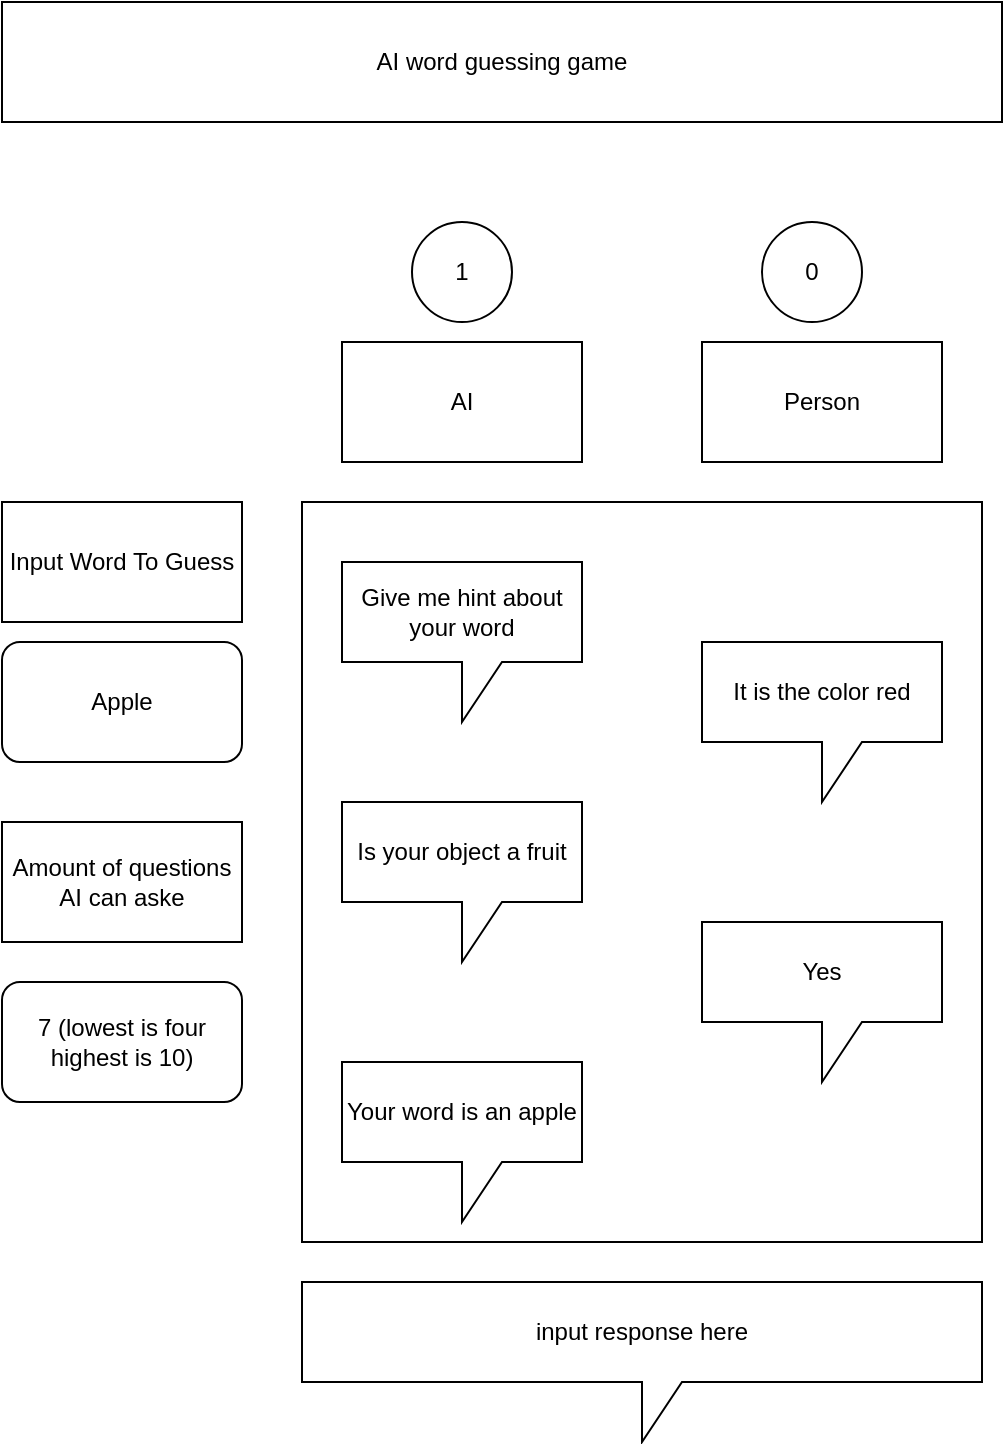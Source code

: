 <mxfile version="22.1.18" type="device">
  <diagram name="Page-1" id="QLQD6-oswOPc0AK_1FRh">
    <mxGraphModel dx="1434" dy="784" grid="1" gridSize="10" guides="1" tooltips="1" connect="1" arrows="1" fold="1" page="1" pageScale="1" pageWidth="850" pageHeight="1100" math="0" shadow="0">
      <root>
        <mxCell id="0" />
        <mxCell id="1" parent="0" />
        <mxCell id="WKpE_o8dJfG4XsIsdrhm-1" value="Input Word To Guess" style="rounded=0;whiteSpace=wrap;html=1;" vertex="1" parent="1">
          <mxGeometry x="140" y="300" width="120" height="60" as="geometry" />
        </mxCell>
        <mxCell id="WKpE_o8dJfG4XsIsdrhm-2" value="" style="rounded=0;whiteSpace=wrap;html=1;" vertex="1" parent="1">
          <mxGeometry x="290" y="300" width="340" height="370" as="geometry" />
        </mxCell>
        <mxCell id="WKpE_o8dJfG4XsIsdrhm-3" value="Give me hint about your word" style="shape=callout;whiteSpace=wrap;html=1;perimeter=calloutPerimeter;" vertex="1" parent="1">
          <mxGeometry x="310" y="330" width="120" height="80" as="geometry" />
        </mxCell>
        <mxCell id="WKpE_o8dJfG4XsIsdrhm-4" value="AI" style="rounded=0;whiteSpace=wrap;html=1;" vertex="1" parent="1">
          <mxGeometry x="310" y="220" width="120" height="60" as="geometry" />
        </mxCell>
        <mxCell id="WKpE_o8dJfG4XsIsdrhm-5" value="It is the color red" style="shape=callout;whiteSpace=wrap;html=1;perimeter=calloutPerimeter;" vertex="1" parent="1">
          <mxGeometry x="490" y="370" width="120" height="80" as="geometry" />
        </mxCell>
        <mxCell id="WKpE_o8dJfG4XsIsdrhm-6" value="Person" style="rounded=0;whiteSpace=wrap;html=1;" vertex="1" parent="1">
          <mxGeometry x="490" y="220" width="120" height="60" as="geometry" />
        </mxCell>
        <mxCell id="WKpE_o8dJfG4XsIsdrhm-7" value="Apple" style="rounded=1;whiteSpace=wrap;html=1;" vertex="1" parent="1">
          <mxGeometry x="140" y="370" width="120" height="60" as="geometry" />
        </mxCell>
        <mxCell id="WKpE_o8dJfG4XsIsdrhm-9" value="Is your object a fruit" style="shape=callout;whiteSpace=wrap;html=1;perimeter=calloutPerimeter;" vertex="1" parent="1">
          <mxGeometry x="310" y="450" width="120" height="80" as="geometry" />
        </mxCell>
        <mxCell id="WKpE_o8dJfG4XsIsdrhm-10" value="Yes" style="shape=callout;whiteSpace=wrap;html=1;perimeter=calloutPerimeter;" vertex="1" parent="1">
          <mxGeometry x="490" y="510" width="120" height="80" as="geometry" />
        </mxCell>
        <mxCell id="WKpE_o8dJfG4XsIsdrhm-11" value="Your word is an apple" style="shape=callout;whiteSpace=wrap;html=1;perimeter=calloutPerimeter;" vertex="1" parent="1">
          <mxGeometry x="310" y="580" width="120" height="80" as="geometry" />
        </mxCell>
        <mxCell id="WKpE_o8dJfG4XsIsdrhm-12" value="1" style="ellipse;whiteSpace=wrap;html=1;aspect=fixed;" vertex="1" parent="1">
          <mxGeometry x="345" y="160" width="50" height="50" as="geometry" />
        </mxCell>
        <mxCell id="WKpE_o8dJfG4XsIsdrhm-13" value="0" style="ellipse;whiteSpace=wrap;html=1;aspect=fixed;" vertex="1" parent="1">
          <mxGeometry x="520" y="160" width="50" height="50" as="geometry" />
        </mxCell>
        <mxCell id="WKpE_o8dJfG4XsIsdrhm-14" value="Amount of questions AI can aske" style="rounded=0;whiteSpace=wrap;html=1;" vertex="1" parent="1">
          <mxGeometry x="140" y="460" width="120" height="60" as="geometry" />
        </mxCell>
        <mxCell id="WKpE_o8dJfG4XsIsdrhm-15" value="7 (lowest is four highest is 10)" style="rounded=1;whiteSpace=wrap;html=1;" vertex="1" parent="1">
          <mxGeometry x="140" y="540" width="120" height="60" as="geometry" />
        </mxCell>
        <mxCell id="WKpE_o8dJfG4XsIsdrhm-16" value="input response here" style="shape=callout;whiteSpace=wrap;html=1;perimeter=calloutPerimeter;" vertex="1" parent="1">
          <mxGeometry x="290" y="690" width="340" height="80" as="geometry" />
        </mxCell>
        <mxCell id="WKpE_o8dJfG4XsIsdrhm-17" value="AI word guessing game" style="rounded=0;whiteSpace=wrap;html=1;" vertex="1" parent="1">
          <mxGeometry x="140" y="50" width="500" height="60" as="geometry" />
        </mxCell>
      </root>
    </mxGraphModel>
  </diagram>
</mxfile>
